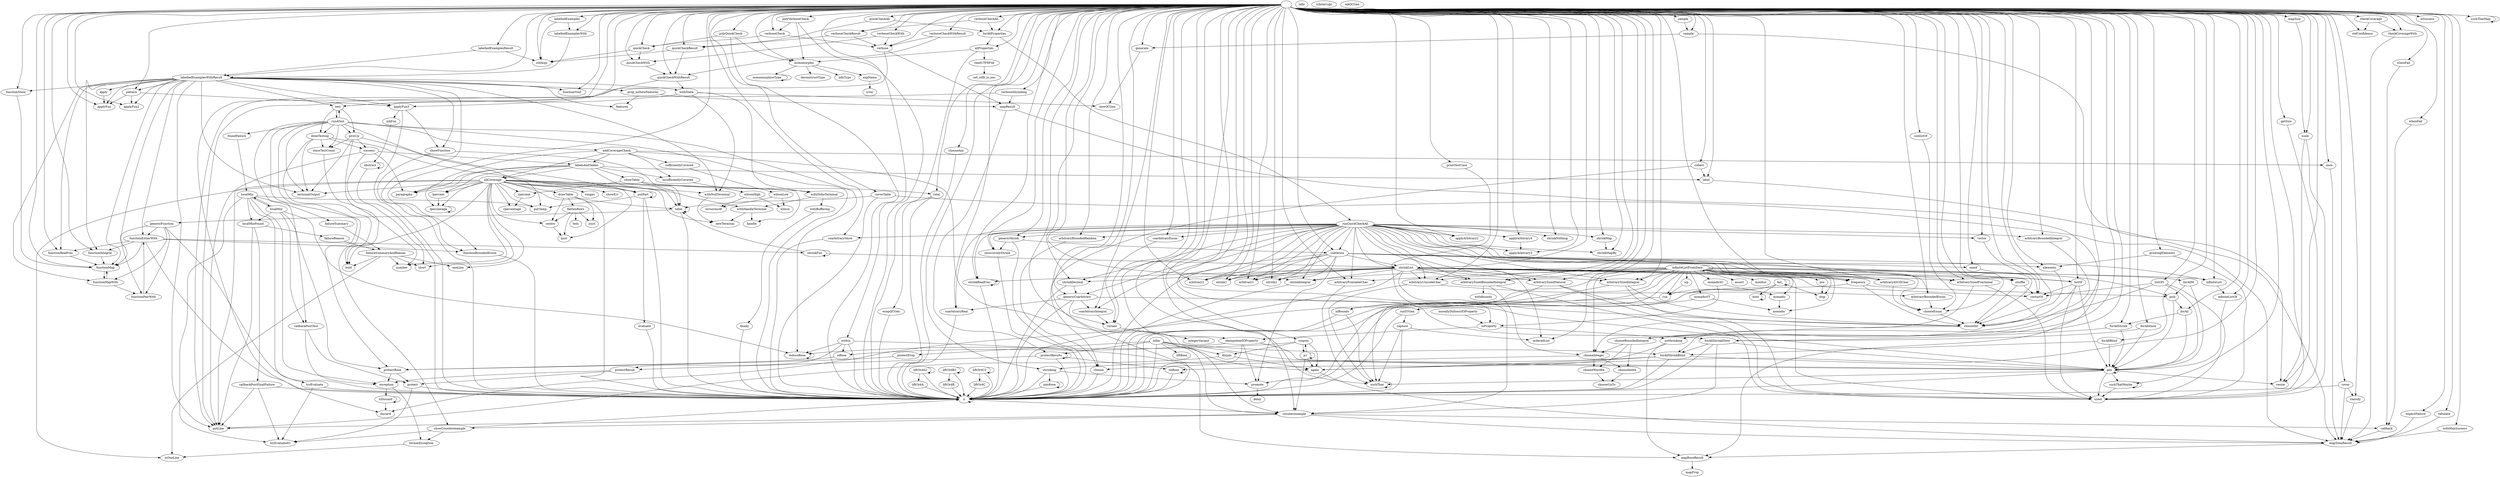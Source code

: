 strict digraph deps {
"abstract" [style=solid];
"addCoverageCheck" [style=solid];
"again" [style=solid];
"allCoverage" [style=solid];
"allProperties" [style=solid];
"apply" [style=solid];
"applyArbitrary2" [style=solid];
"applyArbitrary3" [style=solid];
"applyArbitrary4" [style=solid];
"applyFun" [style=solid];
"applyFun2" [style=solid];
"applyFun3" [style=solid];
"arbitrary1" [style=solid];
"arbitrary2" [style=solid];
"arbitraryASCIIChar" [style=solid];
"arbitraryBoundedEnum" [style=solid];
"arbitraryBoundedIntegral" [style=solid];
"arbitraryBoundedRandom" [style=solid];
"arbitraryPrintableChar" [style=solid];
"arbitrarySizedBoundedIntegral" [style=solid];
"arbitrarySizedFractional" [style=solid];
"arbitrarySizedIntegral" [style=solid];
"arbitrarySizedNatural" [style=solid];
"arbitraryUnicodeChar" [style=solid];
"assert" [style=solid];
"bind" [style=solid];
"bold" [style=solid];
"callback" [style=solid];
"callbackPostFinalFailure" [style=solid];
"callbackPostTest" [style=solid];
"capture" [style=solid];
"centre" [style=solid];
"checkCoverage" [style=solid];
"checkCoverageWith" [style=solid];
"choose" [style=solid];
"chooseAny" [style=solid];
"chooseBoundedIntegral" [style=solid];
"chooseEnum" [style=solid];
"chooseInt" [style=solid];
"chooseInt64" [style=solid];
"chooseInteger" [style=solid];
"chooseUpTo" [style=solid];
"chooseWord64" [style=solid];
"classify" [style=solid];
"coarbitraryEnum" [style=solid];
"coarbitraryIntegral" [style=solid];
"coarbitraryReal" [style=solid];
"coarbitraryShow" [style=solid];
"collect" [style=solid];
"conjoin" [style=solid];
"counterexample" [style=solid];
"cover" [style=solid];
"coverTable" [style=solid];
"deconstructType" [style=solid];
"delay" [style=solid];
"discard" [style=solid];
"disjoin" [style=solid];
"doneTesting" [style=solid];
"drawTable" [style=solid];
"elements" [style=solid];
"evaluate" [style=solid];
"exception" [style=solid];
"expName" [style=solid];
"expectFailure" [style=solid];
"fail_" [style=solid];
"failureReason" [style=solid];
"failureSummary" [style=solid];
"failureSummaryAndReason" [style=solid];
"features" [style=solid];
"finally" [style=solid];
"flattenRows" [style=solid];
"forAll" [style=solid];
"forAllBlind" [style=solid];
"forAllM" [style=solid];
"forAllProperties" [style=solid];
"forAllShow" [style=solid];
"forAllShrink" [style=solid];
"forAllShrinkBlind" [style=solid];
"forAllShrinkShow" [style=solid];
"formatException" [style=solid];
"foundFailure" [style=solid];
"frequency" [style=solid];
"functionBoundedEnum" [style=solid];
"functionEitherWith" [style=solid];
"functionIntegral" [style=solid];
"functionMap" [style=solid];
"functionMapWith" [style=solid];
"functionPairWith" [style=solid];
"functionRealFrac" [style=solid];
"functionShow" [style=solid];
"functionVoid" [style=solid];
"gen" [style=solid];
"generate" [style=solid];
"genericCoarbitrary" [style=solid];
"genericFunction" [style=solid];
"genericShrink" [style=solid];
"getSize" [style=solid];
"giveUp" [style=solid];
"growingElements" [style=solid];
"handle" [style=solid];
"idempotentIOProperty" [style=solid];
"inBounds" [style=solid];
"infiniteList" [style=solid];
"infiniteListFromData" [style=solid];
"infiniteListOf" [style=solid];
"infix" [style=solid];
"infixr" [style=solid];
"infoType" [style=solid];
"insufficientlyCovered" [style=solid];
"integerVariant" [style=solid];
"invnormcdf" [style=solid];
"ioProperty" [style=solid];
"ioRose" [style=solid];
"isDiscard" [style=solid];
"isInterrupt" [style=solid];
"isOneLine" [style=solid];
"isSuccess" [style=solid];
"isVar" [style=solid];
"joinRose" [style=solid];
"label" [style=solid];
"labelledExamples" [style=solid];
"labelledExamplesResult" [style=solid];
"labelledExamplesWith" [style=solid];
"labelledExamplesWithResult" [style=solid];
"labelsAndTables" [style=solid];
"liftBool" [style=solid];
"liftOrdA" [style=solid];
"liftOrdA2" [style=solid];
"liftOrdB" [style=solid];
"liftOrdB2" [style=solid];
"liftOrdC" [style=solid];
"liftOrdC2" [style=solid];
"listOf" [style=solid];
"listOf1" [style=solid];
"ljust" [style=solid];
"localMin" [style=solid];
"localMinFound" [style=solid];
"localMin\'" [style=solid];
"lpercent" [style=solid];
"lpercentage" [style=solid];
"mapProp" [style=solid];
"mapResult" [style=solid];
"mapRoseResult" [style=solid];
"mapSize" [style=solid];
"mapTotalResult" [style=solid];
"mkFun" [style=solid];
"mkQCGen" [style=solid];
"monadic" [style=solid];
"monadicIO" [style=solid];
"monadicST" [style=solid];
"monadic\'" [style=solid];
"monitor" [style=solid];
"monomorphic" [style=solid];
"monomorphiseType" [style=solid];
"morallyDubiousIOProperty" [style=solid];
"newQCGen" [style=solid];
"newTerminal" [style=solid];
"noShrinking" [style=solid];
"number" [style=solid];
"onRose" [style=solid];
"once" [style=solid];
"oneLine" [style=solid];
"oneof" [style=solid];
"orderedList" [style=solid];
"p1" [style=solid];
"paragraphs" [style=solid];
"pattern" [style=solid];
"pick" [style=solid];
"polyQuickCheck" [style=solid];
"polyVerboseCheck" [style=solid];
"pre" [style=solid];
"printTestCase" [style=solid];
"promote" [style=solid];
"prop_noNewFeatures" [style=solid];
"protect" [style=solid];
"protectProp" [style=solid];
"protectResult" [style=solid];
"protectResults" [style=solid];
"protectRose" [style=solid];
"putLine" [style=solid];
"putPart" [style=solid];
"putTemp" [style=solid];
"quickCheck" [style=solid];
"quickCheckAll" [style=solid];
"quickCheckResult" [style=solid];
"quickCheckWith" [style=solid];
"quickCheckWithResult" [style=solid];
"ranges" [style=solid];
"readUTF8File" [style=solid];
"recursivelyShrink" [style=solid];
"reduceRose" [style=solid];
"resize" [style=solid];
"rjust" [style=solid];
"rpercent" [style=solid];
"rpercentage" [style=solid];
"run" [style=solid];
"runATest" [style=solid];
"runQuickCheckAll" [style=solid];
"runSTGen" [style=solid];
"sample" [style=solid];
"sample\'" [style=solid];
"scale" [style=solid];
"set_utf8_io_enc" [style=solid];
"short" [style=solid];
"showCounterexample" [style=solid];
"showErr" [style=solid];
"showFunction" [style=solid];
"showTable" [style=solid];
"showTestCount" [style=solid];
"shrink1" [style=solid];
"shrink2" [style=solid];
"shrinkDecimal" [style=solid];
"shrinkFun" [style=solid];
"shrinkIntegral" [style=solid];
"shrinkList" [style=solid];
"shrinkMap" [style=solid];
"shrinkMapBy" [style=solid];
"shrinkNothing" [style=solid];
"shrinkRealFrac" [style=solid];
"shrinking" [style=solid];
"shuffle" [style=solid];
"sized" [style=solid];
"stdArgs" [style=solid];
"stdConfidence" [style=solid];
"stop" [style=solid];
"sublistOf" [style=solid];
"subterms" [style=solid];
"success" [style=solid];
"suchThat" [style=solid];
"suchThatMap" [style=solid];
"suchThatMaybe" [style=solid];
"sufficientlyCovered" [style=solid];
"table" [style=solid];
"tabulate" [style=solid];
"terminalOutput" [style=solid];
"test" [style=solid];
"text" [style=solid];
"total" [style=solid];
"tryEvaluate" [style=solid];
"tryEvaluateIO" [style=solid];
"variant" [style=solid];
"vector" [style=solid];
"vectorOf" [style=solid];
"verbose" [style=solid];
"verboseCheck" [style=solid];
"verboseCheckAll" [style=solid];
"verboseCheckResult" [style=solid];
"verboseCheckWith" [style=solid];
"verboseCheckWithResult" [style=solid];
"verboseShrinking" [style=solid];
"whenFail" [style=solid];
"whenFail\'" [style=solid];
"wilson" [style=solid];
"wilsonHigh" [style=solid];
"wilsonLow" [style=solid];
"withBounds" [style=solid];
"withBuffering" [style=solid];
"withHandleTerminal" [style=solid];
"withMaxSuccess" [style=solid];
"withNullTerminal" [style=solid];
"withState" [style=solid];
"withStdioTerminal" [style=solid];
"within" [style=solid];
"wp" [style=solid];
"wrapQCGen" [style=solid];
"x" [style=solid];
"" -> "again";
"" -> "allProperties";
"" -> "applyArbitrary2";
"" -> "applyArbitrary3";
"" -> "applyArbitrary4";
"" -> "applyFun";
"" -> "applyFun2";
"" -> "applyFun3";
"" -> "arbitrary1";
"" -> "arbitrary2";
"" -> "arbitraryASCIIChar";
"" -> "arbitraryBoundedEnum";
"" -> "arbitraryBoundedIntegral";
"" -> "arbitraryBoundedRandom";
"" -> "arbitraryPrintableChar";
"" -> "arbitrarySizedBoundedIntegral";
"" -> "arbitrarySizedFractional";
"" -> "arbitrarySizedIntegral";
"" -> "arbitrarySizedNatural";
"" -> "arbitraryUnicodeChar";
"" -> "checkCoverage";
"" -> "checkCoverageWith";
"" -> "choose";
"" -> "chooseAny";
"" -> "chooseBoundedIntegral";
"" -> "chooseEnum";
"" -> "chooseInt";
"" -> "chooseInteger";
"" -> "classify";
"" -> "coarbitraryEnum";
"" -> "coarbitraryIntegral";
"" -> "coarbitraryReal";
"" -> "coarbitraryShow";
"" -> "collect";
"" -> "conjoin";
"" -> "counterexample";
"" -> "cover";
"" -> "coverTable";
"" -> "discard";
"" -> "disjoin";
"" -> "elements";
"" -> "expectFailure";
"" -> "forAll";
"" -> "forAllBlind";
"" -> "forAllProperties";
"" -> "forAllShow";
"" -> "forAllShrink";
"" -> "forAllShrinkBlind";
"" -> "forAllShrinkShow";
"" -> "frequency";
"" -> "functionBoundedEnum";
"" -> "functionIntegral";
"" -> "functionMap";
"" -> "functionRealFrac";
"" -> "functionShow";
"" -> "functionVoid";
"" -> "generate";
"" -> "genericCoarbitrary";
"" -> "genericShrink";
"" -> "getSize";
"" -> "growingElements";
"" -> "idempotentIOProperty";
"" -> "infiniteList";
"" -> "infiniteListOf";
"" -> "ioProperty";
"" -> "isSuccess";
"" -> "label";
"" -> "labelledExamples";
"" -> "labelledExamplesResult";
"" -> "labelledExamplesWith";
"" -> "labelledExamplesWithResult";
"" -> "listOf";
"" -> "listOf1";
"" -> "mapSize";
"" -> "monomorphic";
"" -> "noShrinking";
"" -> "once";
"" -> "oneof";
"" -> "orderedList";
"" -> "pattern";
"" -> "polyQuickCheck";
"" -> "polyVerboseCheck";
"" -> "printTestCase";
"" -> "quickCheck";
"" -> "quickCheckAll";
"" -> "quickCheckResult";
"" -> "quickCheckWith";
"" -> "quickCheckWithResult";
"" -> "recursivelyShrink";
"" -> "resize";
"" -> "sample";
"" -> "sample\'";
"" -> "scale";
"" -> "shrink1";
"" -> "shrink2";
"" -> "shrinkDecimal";
"" -> "shrinkIntegral";
"" -> "shrinkList";
"" -> "shrinkMap";
"" -> "shrinkMapBy";
"" -> "shrinkNothing";
"" -> "shrinkRealFrac";
"" -> "shrinking";
"" -> "shuffle";
"" -> "sized";
"" -> "stdArgs";
"" -> "stdConfidence";
"" -> "sublistOf";
"" -> "subterms";
"" -> "suchThat";
"" -> "suchThatMap";
"" -> "suchThatMaybe";
"" -> "tabulate";
"" -> "total";
"" -> "variant";
"" -> "vector";
"" -> "vectorOf";
"" -> "verbose";
"" -> "verboseCheck";
"" -> "verboseCheckAll";
"" -> "verboseCheckResult";
"" -> "verboseCheckWith";
"" -> "verboseCheckWithResult";
"" -> "verboseShrinking";
"" -> "whenFail";
"" -> "whenFail\'";
"" -> "withMaxSuccess";
"" -> "within";
"abstract" -> "abstract";
"abstract" -> "x";
"addCoverageCheck" -> "allCoverage";
"addCoverageCheck" -> "counterexample";
"addCoverageCheck" -> "insufficientlyCovered";
"addCoverageCheck" -> "labelsAndTables";
"addCoverageCheck" -> "once";
"addCoverageCheck" -> "paragraphs";
"addCoverageCheck" -> "sufficientlyCovered";
"again" -> "mapTotalResult";
"allCoverage" -> "bold";
"allCoverage" -> "centre";
"allCoverage" -> "drawTable";
"allCoverage" -> "handle";
"allCoverage" -> "isOneLine";
"allCoverage" -> "ljust";
"allCoverage" -> "lpercent";
"allCoverage" -> "lpercentage";
"allCoverage" -> "newTerminal";
"allCoverage" -> "number";
"allCoverage" -> "oneLine";
"allCoverage" -> "paragraphs";
"allCoverage" -> "putLine";
"allCoverage" -> "putPart";
"allCoverage" -> "putTemp";
"allCoverage" -> "ranges";
"allCoverage" -> "rjust";
"allCoverage" -> "rpercent";
"allCoverage" -> "rpercentage";
"allCoverage" -> "short";
"allCoverage" -> "showErr";
"allCoverage" -> "terminalOutput";
"allCoverage" -> "withHandleTerminal";
"allCoverage" -> "withNullTerminal";
"allCoverage" -> "withStdioTerminal";
"allProperties" -> "monomorphic";
"allProperties" -> "readUTF8File";
"allProperties" -> "x";
"apply" -> "applyFun";
"applyArbitrary4" -> "applyArbitrary3";
"applyFun3" -> "mkFun";
"applyFun3" -> "showFunction";
"applyFun3" -> "x";
"arbitraryASCIIChar" -> "chooseEnum";
"arbitraryBoundedEnum" -> "chooseEnum";
"arbitraryBoundedIntegral" -> "chooseBoundedIntegral";
"arbitraryBoundedRandom" -> "choose";
"arbitraryPrintableChar" -> "suchThat";
"arbitrarySizedBoundedIntegral" -> "chooseInteger";
"arbitrarySizedBoundedIntegral" -> "sized";
"arbitrarySizedBoundedIntegral" -> "withBounds";
"arbitrarySizedFractional" -> "chooseInteger";
"arbitrarySizedFractional" -> "sized";
"arbitrarySizedIntegral" -> "chooseInt";
"arbitrarySizedIntegral" -> "inBounds";
"arbitrarySizedIntegral" -> "sized";
"arbitrarySizedNatural" -> "chooseInt";
"arbitrarySizedNatural" -> "inBounds";
"arbitrarySizedNatural" -> "sized";
"arbitraryUnicodeChar" -> "arbitraryBoundedEnum";
"arbitraryUnicodeChar" -> "suchThat";
"bind" -> "bind";
"callback" -> "mapTotalResult";
"callbackPostFinalFailure" -> "putLine";
"callbackPostFinalFailure" -> "tryEvaluateIO";
"callbackPostFinalFailure" -> "x";
"callbackPostTest" -> "exception";
"callbackPostTest" -> "protect";
"capture" -> "orderedList";
"capture" -> "suchThat";
"capture" -> "x";
"centre" -> "ljust";
"checkCoverage" -> "checkCoverageWith";
"checkCoverage" -> "stdConfidence";
"checkCoverageWith" -> "mapTotalResult";
"choose" -> "x";
"chooseAny" -> "x";
"chooseBoundedIntegral" -> "chooseInt64";
"chooseBoundedIntegral" -> "chooseInteger";
"chooseBoundedIntegral" -> "chooseWord64";
"chooseEnum" -> "chooseInt";
"chooseInt" -> "chooseBoundedIntegral";
"chooseInt64" -> "chooseUpTo";
"chooseInteger" -> "choose";
"chooseInteger" -> "chooseInt64";
"chooseInteger" -> "chooseWord64";
"chooseWord64" -> "chooseUpTo";
"classify" -> "mapTotalResult";
"coarbitraryEnum" -> "variant";
"coarbitraryIntegral" -> "variant";
"coarbitraryReal" -> "x";
"coarbitraryShow" -> "x";
"collect" -> "label";
"collect" -> "x";
"conjoin" -> "again";
"conjoin" -> "disjoin";
"conjoin" -> "p1";
"conjoin" -> "reduceRose";
"counterexample" -> "callback";
"counterexample" -> "mapTotalResult";
"counterexample" -> "putLine";
"counterexample" -> "showCounterexample";
"cover" -> "classify";
"cover" -> "mapTotalResult";
"cover" -> "x";
"coverTable" -> "mapTotalResult";
"coverTable" -> "table";
"coverTable" -> "x";
"disjoin" -> "again";
"disjoin" -> "putLine";
"doneTesting" -> "bold";
"doneTesting" -> "putPart";
"doneTesting" -> "showTestCount";
"doneTesting" -> "success";
"doneTesting" -> "terminalOutput";
"drawTable" -> "centre";
"drawTable" -> "flattenRows";
"drawTable" -> "table";
"drawTable" -> "x";
"elements" -> "chooseInt";
"evaluate" -> "x";
"exception" -> "formatException";
"exception" -> "isDiscard";
"expName" -> "isVar";
"expectFailure" -> "mapTotalResult";
"fail_" -> "bind";
"fail_" -> "fail_";
"fail_" -> "run";
"fail_" -> "stop";
"fail_" -> "x";
"failureReason" -> "failureSummaryAndReason";
"failureSummary" -> "failureSummaryAndReason";
"failureSummaryAndReason" -> "bold";
"failureSummaryAndReason" -> "isOneLine";
"failureSummaryAndReason" -> "number";
"failureSummaryAndReason" -> "oneLine";
"failureSummaryAndReason" -> "short";
"finally" -> "x";
"flattenRows" -> "centre";
"flattenRows" -> "ljust";
"flattenRows" -> "rjust";
"flattenRows" -> "text";
"forAll" -> "forAllShrink";
"forAll" -> "gen";
"forAllBlind" -> "forAllShrinkBlind";
"forAllBlind" -> "gen";
"forAllM" -> "gen";
"forAllM" -> "pick";
"forAllProperties" -> "allProperties";
"forAllProperties" -> "runQuickCheckAll";
"forAllShow" -> "forAllShrinkShow";
"forAllShow" -> "gen";
"forAllShrink" -> "forAllShrinkShow";
"forAllShrink" -> "gen";
"forAllShrinkBlind" -> "again";
"forAllShrinkBlind" -> "gen";
"forAllShrinkBlind" -> "shrinking";
"forAllShrinkBlind" -> "x";
"forAllShrinkShow" -> "counterexample";
"forAllShrinkShow" -> "forAllShrinkBlind";
"forAllShrinkShow" -> "gen";
"forAllShrinkShow" -> "x";
"formatException" -> "isOneLine";
"foundFailure" -> "localMin";
"frequency" -> "chooseInt";
"frequency" -> "pick";
"frequency" -> "x";
"functionBoundedEnum" -> "x";
"functionEitherWith" -> "functionBoundedEnum";
"functionEitherWith" -> "functionIntegral";
"functionEitherWith" -> "functionMap";
"functionEitherWith" -> "functionRealFrac";
"functionEitherWith" -> "shrinkFun";
"functionEitherWith" -> "x";
"functionIntegral" -> "functionMap";
"functionMap" -> "functionMapWith";
"functionMapWith" -> "functionMap";
"functionMapWith" -> "functionPairWith";
"functionPairWith" -> "functionEitherWith";
"functionRealFrac" -> "functionMap";
"functionShow" -> "functionMap";
"gen" -> "gen";
"gen" -> "resize";
"gen" -> "sized";
"gen" -> "suchThat";
"gen" -> "suchThatMaybe";
"gen" -> "x";
"generate" -> "newQCGen";
"genericCoarbitrary" -> "coarbitraryIntegral";
"genericCoarbitrary" -> "coarbitraryReal";
"genericCoarbitrary" -> "gen";
"genericCoarbitrary" -> "variant";
"genericCoarbitrary" -> "x";
"genericFunction" -> "functionEitherWith";
"genericFunction" -> "functionMap";
"genericFunction" -> "functionMapWith";
"genericFunction" -> "functionPairWith";
"genericFunction" -> "x";
"genericShrink" -> "recursivelyShrink";
"genericShrink" -> "subterms";
"genericShrink" -> "x";
"getSize" -> "sized";
"giveUp" -> "bold";
"giveUp" -> "putPart";
"giveUp" -> "showTestCount";
"giveUp" -> "success";
"giveUp" -> "terminalOutput";
"growingElements" -> "elements";
"growingElements" -> "sized";
"idempotentIOProperty" -> "gen";
"idempotentIOProperty" -> "ioRose";
"idempotentIOProperty" -> "promote";
"idempotentIOProperty" -> "x";
"inBounds" -> "suchThat";
"inBounds" -> "x";
"infiniteList" -> "infiniteListOf";
"infiniteListFromData" -> "arbitraryASCIIChar";
"infiniteListFromData" -> "arbitraryPrintableChar";
"infiniteListFromData" -> "arbitrarySizedBoundedIntegral";
"infiniteListFromData" -> "arbitrarySizedIntegral";
"infiniteListFromData" -> "arbitraryUnicodeChar";
"infiniteListFromData" -> "assert";
"infiniteListFromData" -> "discard";
"infiniteListFromData" -> "forAllM";
"infiniteListFromData" -> "infiniteList";
"infiniteListFromData" -> "infiniteListFromData";
"infiniteListFromData" -> "listOf";
"infiniteListFromData" -> "monadic";
"infiniteListFromData" -> "monadicIO";
"infiniteListFromData" -> "monadicST";
"infiniteListFromData" -> "monadic\'";
"infiniteListFromData" -> "monitor";
"infiniteListFromData" -> "pick";
"infiniteListFromData" -> "pre";
"infiniteListFromData" -> "run";
"infiniteListFromData" -> "runSTGen";
"infiniteListFromData" -> "shrinkIntegral";
"infiniteListFromData" -> "stop";
"infiniteListFromData" -> "suchThat";
"infiniteListFromData" -> "wp";
"infiniteListFromData" -> "x";
"infiniteListOf" -> "gen";
"infixr" -> "again";
"infixr" -> "counterexample";
"infixr" -> "forAllShrinkBlind";
"infixr" -> "gen";
"infixr" -> "liftBool";
"infixr" -> "protectProp";
"infixr" -> "protectResults";
"infixr" -> "x";
"insufficientlyCovered" -> "wilsonHigh";
"ioProperty" -> "idempotentIOProperty";
"ioProperty" -> "noShrinking";
"ioRose" -> "protectRose";
"isDiscard" -> "discard";
"isDiscard" -> "isDiscard";
"joinRose" -> "joinRose";
"joinRose" -> "x";
"label" -> "mapTotalResult";
"labelledExamples" -> "labelledExamplesWith";
"labelledExamples" -> "stdArgs";
"labelledExamplesResult" -> "labelledExamplesWithResult";
"labelledExamplesResult" -> "stdArgs";
"labelledExamplesWith" -> "labelledExamplesWithResult";
"labelledExamplesWithResult" -> "apply";
"labelledExamplesWithResult" -> "applyFun";
"labelledExamplesWithResult" -> "applyFun2";
"labelledExamplesWithResult" -> "applyFun3";
"labelledExamplesWithResult" -> "features";
"labelledExamplesWithResult" -> "functionBoundedEnum";
"labelledExamplesWithResult" -> "functionEitherWith";
"labelledExamplesWithResult" -> "functionIntegral";
"labelledExamplesWithResult" -> "functionMap";
"labelledExamplesWithResult" -> "functionMapWith";
"labelledExamplesWithResult" -> "functionPairWith";
"labelledExamplesWithResult" -> "functionRealFrac";
"labelledExamplesWithResult" -> "functionShow";
"labelledExamplesWithResult" -> "functionVoid";
"labelledExamplesWithResult" -> "pattern";
"labelledExamplesWithResult" -> "prop_noNewFeatures";
"labelledExamplesWithResult" -> "putLine";
"labelledExamplesWithResult" -> "showFunction";
"labelledExamplesWithResult" -> "terminalOutput";
"labelledExamplesWithResult" -> "test";
"labelledExamplesWithResult" -> "withNullTerminal";
"labelledExamplesWithResult" -> "withState";
"labelsAndTables" -> "allCoverage";
"labelsAndTables" -> "insufficientlyCovered";
"labelsAndTables" -> "label";
"labelsAndTables" -> "lpercent";
"labelsAndTables" -> "lpercentage";
"labelsAndTables" -> "paragraphs";
"labelsAndTables" -> "showTable";
"labelsAndTables" -> "table";
"liftOrdA" -> "x";
"liftOrdA2" -> "liftOrdA";
"liftOrdA2" -> "liftOrdA2";
"liftOrdA2" -> "x";
"liftOrdB" -> "x";
"liftOrdB2" -> "liftOrdB";
"liftOrdB2" -> "liftOrdB2";
"liftOrdB2" -> "x";
"liftOrdC" -> "x";
"liftOrdC2" -> "liftOrdC";
"liftOrdC2" -> "liftOrdC2";
"liftOrdC2" -> "x";
"listOf" -> "chooseInt";
"listOf" -> "gen";
"listOf" -> "sized";
"listOf" -> "vectorOf";
"listOf1" -> "chooseInt";
"listOf1" -> "gen";
"listOf1" -> "sized";
"listOf1" -> "vectorOf";
"localMin" -> "exception";
"localMin" -> "failureSummary";
"localMin" -> "localMinFound";
"localMin" -> "localMin\'";
"localMin" -> "putTemp";
"localMin" -> "tryEvaluate";
"localMin" -> "tryEvaluateIO";
"localMinFound" -> "callbackPostFinalFailure";
"localMinFound" -> "failureReason";
"localMinFound" -> "putLine";
"localMin\'" -> "callbackPostTest";
"localMin\'" -> "localMin";
"localMin\'" -> "localMinFound";
"localMin\'" -> "protectRose";
"localMin\'" -> "reduceRose";
"lpercent" -> "lpercentage";
"lpercentage" -> "lpercentage";
"mapResult" -> "mapRoseResult";
"mapResult" -> "protectResults";
"mapRoseResult" -> "mapProp";
"mapSize" -> "scale";
"mapTotalResult" -> "mapRoseResult";
"mkFun" -> "abstract";
"monadic" -> "monadic\'";
"monadicIO" -> "ioProperty";
"monadicIO" -> "monadic";
"monadicST" -> "monadic\'";
"monadicST" -> "runSTGen";
"monomorphic" -> "deconstructType";
"monomorphic" -> "expName";
"monomorphic" -> "infoType";
"monomorphic" -> "monomorphiseType";
"monomorphiseType" -> "monomorphiseType";
"morallyDubiousIOProperty" -> "ioProperty";
"noShrinking" -> "mapRoseResult";
"noShrinking" -> "onRose";
"onRose" -> "onRose";
"onRose" -> "x";
"once" -> "mapTotalResult";
"oneof" -> "chooseInt";
"p1" -> "again";
"p1" -> "conjoin";
"p1" -> "counterexample";
"p1" -> "p1";
"pattern" -> "applyFun";
"pattern" -> "applyFun2";
"pattern" -> "applyFun3";
"pick" -> "forAll";
"pick" -> "gen";
"polyQuickCheck" -> "monomorphic";
"polyQuickCheck" -> "quickCheck";
"polyQuickCheck" -> "x";
"polyVerboseCheck" -> "monomorphic";
"polyVerboseCheck" -> "verboseCheck";
"polyVerboseCheck" -> "x";
"pre" -> "stop";
"printTestCase" -> "counterexample";
"promote" -> "delay";
"prop_noNewFeatures" -> "features";
"prop_noNewFeatures" -> "mapResult";
"protect" -> "tryEvaluateIO";
"protect" -> "x";
"protectProp" -> "protectRose";
"protectResult" -> "exception";
"protectResult" -> "protect";
"protectResults" -> "onRose";
"protectResults" -> "protectResult";
"protectResults" -> "protectResults";
"protectResults" -> "x";
"protectRose" -> "exception";
"protectRose" -> "protect";
"putPart" -> "evaluate";
"putPart" -> "putPart";
"putPart" -> "putTemp";
"putPart" -> "x";
"quickCheck" -> "quickCheckWith";
"quickCheck" -> "stdArgs";
"quickCheckAll" -> "forAllProperties";
"quickCheckAll" -> "quickCheckResult";
"quickCheckResult" -> "quickCheckWithResult";
"quickCheckResult" -> "stdArgs";
"quickCheckWith" -> "quickCheckWithResult";
"quickCheckWithResult" -> "test";
"quickCheckWithResult" -> "withState";
"readUTF8File" -> "set_utf8_io_enc";
"recursivelyShrink" -> "x";
"reduceRose" -> "reduceRose";
"rpercent" -> "rpercentage";
"run" -> "promote";
"runATest" -> "addCoverageCheck";
"runATest" -> "callbackPostTest";
"runATest" -> "doneTesting";
"runATest" -> "foundFailure";
"runATest" -> "giveUp";
"runATest" -> "protectRose";
"runATest" -> "putTemp";
"runATest" -> "reduceRose";
"runATest" -> "showCounterexample";
"runATest" -> "showTestCount";
"runATest" -> "terminalOutput";
"runATest" -> "test";
"runATest" -> "x";
"runQuickCheckAll" -> "applyArbitrary2";
"runQuickCheckAll" -> "applyArbitrary3";
"runQuickCheckAll" -> "applyArbitrary4";
"runQuickCheckAll" -> "arbitrary1";
"runQuickCheckAll" -> "arbitrary2";
"runQuickCheckAll" -> "arbitraryASCIIChar";
"runQuickCheckAll" -> "arbitraryBoundedEnum";
"runQuickCheckAll" -> "arbitraryBoundedIntegral";
"runQuickCheckAll" -> "arbitraryBoundedRandom";
"runQuickCheckAll" -> "arbitraryPrintableChar";
"runQuickCheckAll" -> "arbitrarySizedBoundedIntegral";
"runQuickCheckAll" -> "arbitrarySizedFractional";
"runQuickCheckAll" -> "arbitrarySizedIntegral";
"runQuickCheckAll" -> "arbitrarySizedNatural";
"runQuickCheckAll" -> "arbitraryUnicodeChar";
"runQuickCheckAll" -> "coarbitraryEnum";
"runQuickCheckAll" -> "coarbitraryIntegral";
"runQuickCheckAll" -> "coarbitraryReal";
"runQuickCheckAll" -> "coarbitraryShow";
"runQuickCheckAll" -> "genericCoarbitrary";
"runQuickCheckAll" -> "genericShrink";
"runQuickCheckAll" -> "infiniteList";
"runQuickCheckAll" -> "orderedList";
"runQuickCheckAll" -> "recursivelyShrink";
"runQuickCheckAll" -> "shrink1";
"runQuickCheckAll" -> "shrink2";
"runQuickCheckAll" -> "shrinkDecimal";
"runQuickCheckAll" -> "shrinkIntegral";
"runQuickCheckAll" -> "shrinkList";
"runQuickCheckAll" -> "shrinkMap";
"runQuickCheckAll" -> "shrinkMapBy";
"runQuickCheckAll" -> "shrinkNothing";
"runQuickCheckAll" -> "shrinkRealFrac";
"runQuickCheckAll" -> "subterms";
"runQuickCheckAll" -> "vector";
"runSTGen" -> "capture";
"runSTGen" -> "x";
"sample" -> "sample\'";
"sample\'" -> "generate";
"sample\'" -> "resize";
"scale" -> "resize";
"scale" -> "sized";
"showCounterexample" -> "formatException";
"showCounterexample" -> "tryEvaluateIO";
"showCounterexample" -> "x";
"showFunction" -> "table";
"showFunction" -> "x";
"showTable" -> "rpercent";
"showTable" -> "table";
"showTable" -> "total";
"showTestCount" -> "number";
"shrinkDecimal" -> "genericCoarbitrary";
"shrinkDecimal" -> "x";
"shrinkFun" -> "shrinkFun";
"shrinkFun" -> "shrinkList";
"shrinkFun" -> "table";
"shrinkIntegral" -> "x";
"shrinkList" -> "arbitrary1";
"shrinkList" -> "arbitrary2";
"shrinkList" -> "arbitraryASCIIChar";
"shrinkList" -> "arbitrarySizedBoundedIntegral";
"shrinkList" -> "arbitrarySizedFractional";
"shrinkList" -> "arbitrarySizedIntegral";
"shrinkList" -> "arbitrarySizedNatural";
"shrinkList" -> "arbitraryUnicodeChar";
"shrinkList" -> "chooseInt";
"shrinkList" -> "frequency";
"shrinkList" -> "shrink1";
"shrinkList" -> "shrink2";
"shrinkList" -> "shrinkDecimal";
"shrinkList" -> "shrinkIntegral";
"shrinkList" -> "shrinkRealFrac";
"shrinkList" -> "shuffle";
"shrinkList" -> "sized";
"shrinkList" -> "vectorOf";
"shrinkList" -> "x";
"shrinkMap" -> "shrinkMapBy";
"shrinkRealFrac" -> "shrinkRealFrac";
"shrinkRealFrac" -> "x";
"shrinking" -> "joinRose";
"shrinking" -> "promote";
"shrinking" -> "x";
"shuffle" -> "chooseInt";
"shuffle" -> "vectorOf";
"sublistOf" -> "chooseEnum";
"subterms" -> "arbitrary1";
"subterms" -> "arbitrary2";
"subterms" -> "chooseEnum";
"subterms" -> "elements";
"subterms" -> "frequency";
"subterms" -> "listOf";
"subterms" -> "oneof";
"subterms" -> "promote";
"subterms" -> "shrink1";
"subterms" -> "shrink2";
"subterms" -> "shrinkList";
"subterms" -> "x";
"success" -> "labelsAndTables";
"success" -> "paragraphs";
"success" -> "putLine";
"success" -> "short";
"suchThat" -> "suchThat";
"suchThatMap" -> "suchThatMap";
"suchThatMaybe" -> "sized";
"suchThatMaybe" -> "suchThatMaybe";
"sufficientlyCovered" -> "wilsonLow";
"table" -> "genericFunction";
"table" -> "table";
"table" -> "x";
"tabulate" -> "mapTotalResult";
"test" -> "doneTesting";
"test" -> "giveUp";
"test" -> "runATest";
"total" -> "wrapQCGen";
"total" -> "x";
"tryEvaluate" -> "tryEvaluateIO";
"tryEvaluate" -> "x";
"variant" -> "integerVariant";
"vector" -> "vectorOf";
"verbose" -> "mapResult";
"verbose" -> "putLine";
"verboseCheck" -> "quickCheck";
"verboseCheck" -> "verbose";
"verboseCheckAll" -> "forAllProperties";
"verboseCheckAll" -> "verboseCheckResult";
"verboseCheckResult" -> "quickCheckResult";
"verboseCheckResult" -> "verbose";
"verboseCheckWith" -> "quickCheckWith";
"verboseCheckWith" -> "verbose";
"verboseCheckWithResult" -> "quickCheckWithResult";
"verboseCheckWithResult" -> "verbose";
"verboseShrinking" -> "mapResult";
"verboseShrinking" -> "putLine";
"whenFail" -> "callback";
"whenFail\'" -> "callback";
"wilsonHigh" -> "invnormcdf";
"wilsonHigh" -> "wilson";
"wilsonLow" -> "invnormcdf";
"wilsonLow" -> "wilson";
"withBuffering" -> "finally";
"withHandleTerminal" -> "handle";
"withHandleTerminal" -> "newTerminal";
"withMaxSuccess" -> "mapTotalResult";
"withNullTerminal" -> "newTerminal";
"withState" -> "newQCGen";
"withState" -> "test";
"withState" -> "withNullTerminal";
"withState" -> "withStdioTerminal";
"withStdioTerminal" -> "withBuffering";
"withStdioTerminal" -> "withHandleTerminal";
"within" -> "ioRose";
"within" -> "mapRoseResult";
"within" -> "protectResult";
"within" -> "reduceRose";
"within" -> "x";
"wp" -> "run";
"wrapQCGen" -> "x";
"x" -> "counterexample";
"x" -> "x";
}
